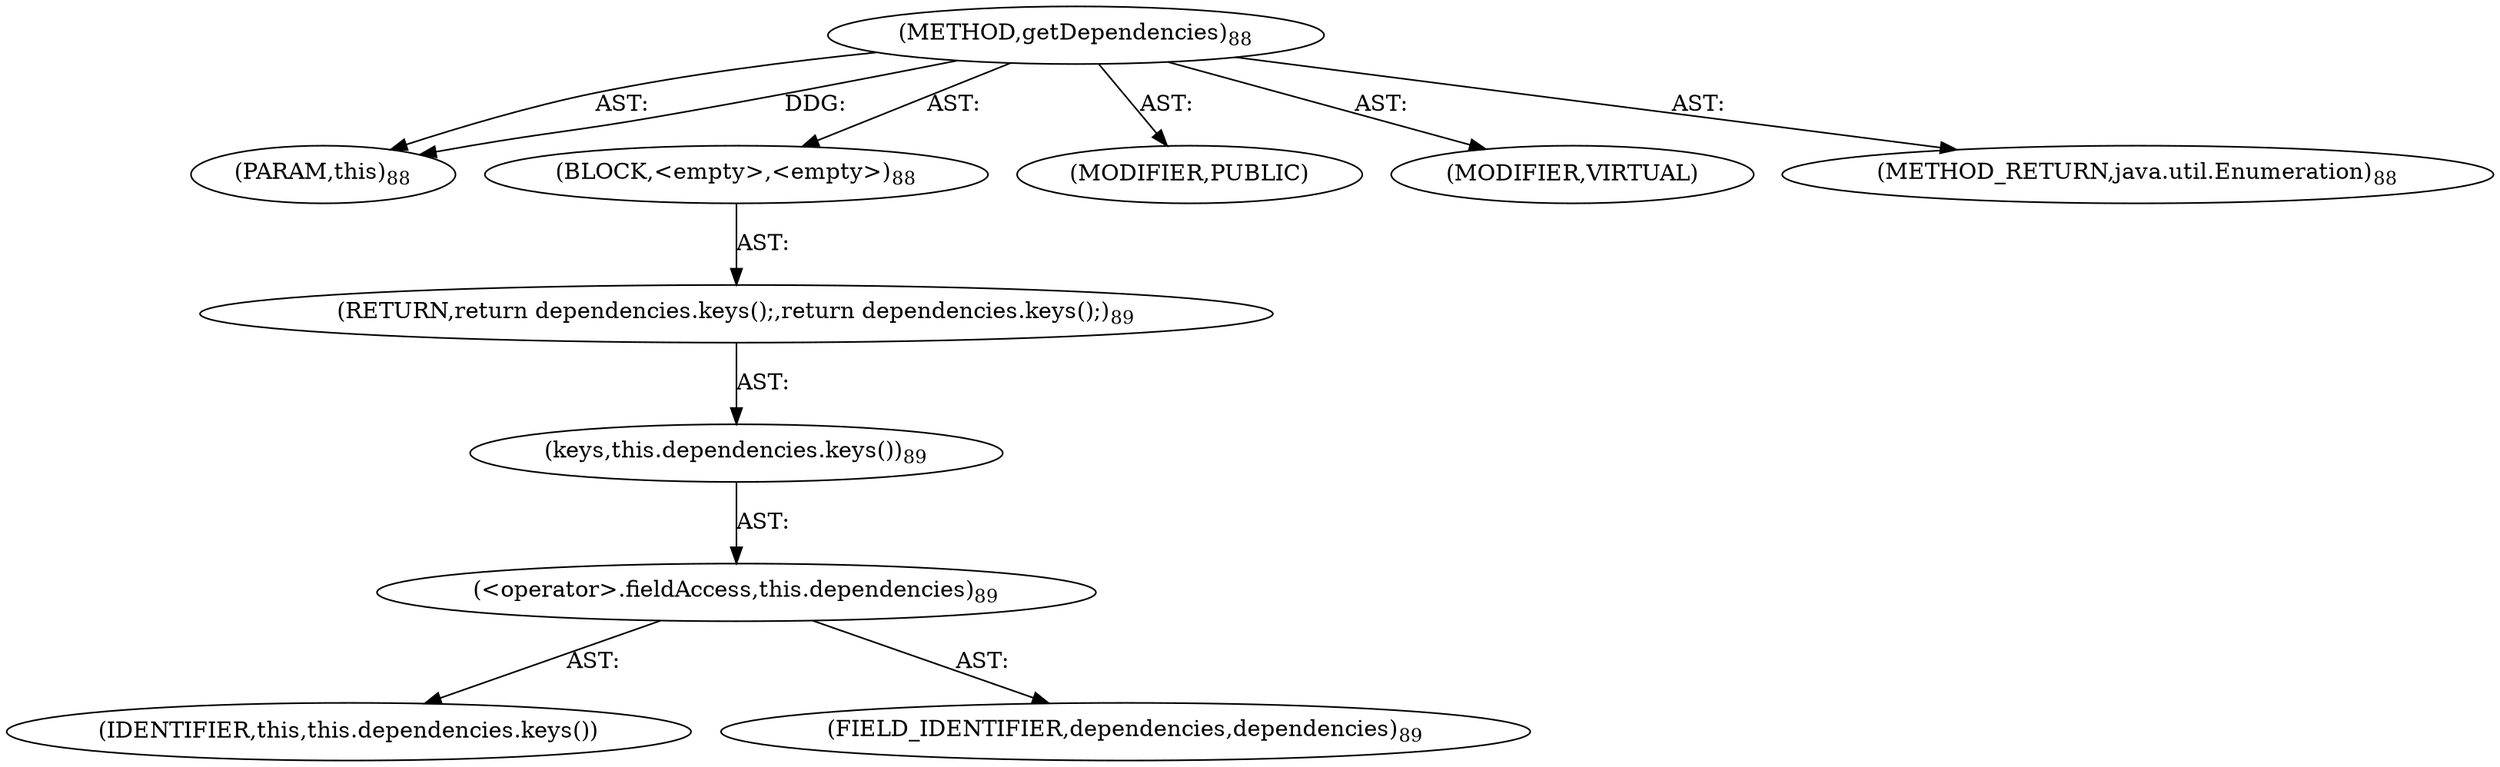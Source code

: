 digraph "getDependencies" {  
"111669149696" [label = <(METHOD,getDependencies)<SUB>88</SUB>> ]
"115964117000" [label = <(PARAM,this)<SUB>88</SUB>> ]
"25769803776" [label = <(BLOCK,&lt;empty&gt;,&lt;empty&gt;)<SUB>88</SUB>> ]
"146028888064" [label = <(RETURN,return dependencies.keys();,return dependencies.keys();)<SUB>89</SUB>> ]
"30064771072" [label = <(keys,this.dependencies.keys())<SUB>89</SUB>> ]
"30064771073" [label = <(&lt;operator&gt;.fieldAccess,this.dependencies)<SUB>89</SUB>> ]
"68719476747" [label = <(IDENTIFIER,this,this.dependencies.keys())> ]
"55834574848" [label = <(FIELD_IDENTIFIER,dependencies,dependencies)<SUB>89</SUB>> ]
"133143986178" [label = <(MODIFIER,PUBLIC)> ]
"133143986179" [label = <(MODIFIER,VIRTUAL)> ]
"128849018880" [label = <(METHOD_RETURN,java.util.Enumeration)<SUB>88</SUB>> ]
  "111669149696" -> "115964117000"  [ label = "AST: "] 
  "111669149696" -> "25769803776"  [ label = "AST: "] 
  "111669149696" -> "133143986178"  [ label = "AST: "] 
  "111669149696" -> "133143986179"  [ label = "AST: "] 
  "111669149696" -> "128849018880"  [ label = "AST: "] 
  "25769803776" -> "146028888064"  [ label = "AST: "] 
  "146028888064" -> "30064771072"  [ label = "AST: "] 
  "30064771072" -> "30064771073"  [ label = "AST: "] 
  "30064771073" -> "68719476747"  [ label = "AST: "] 
  "30064771073" -> "55834574848"  [ label = "AST: "] 
  "111669149696" -> "115964117000"  [ label = "DDG: "] 
}
